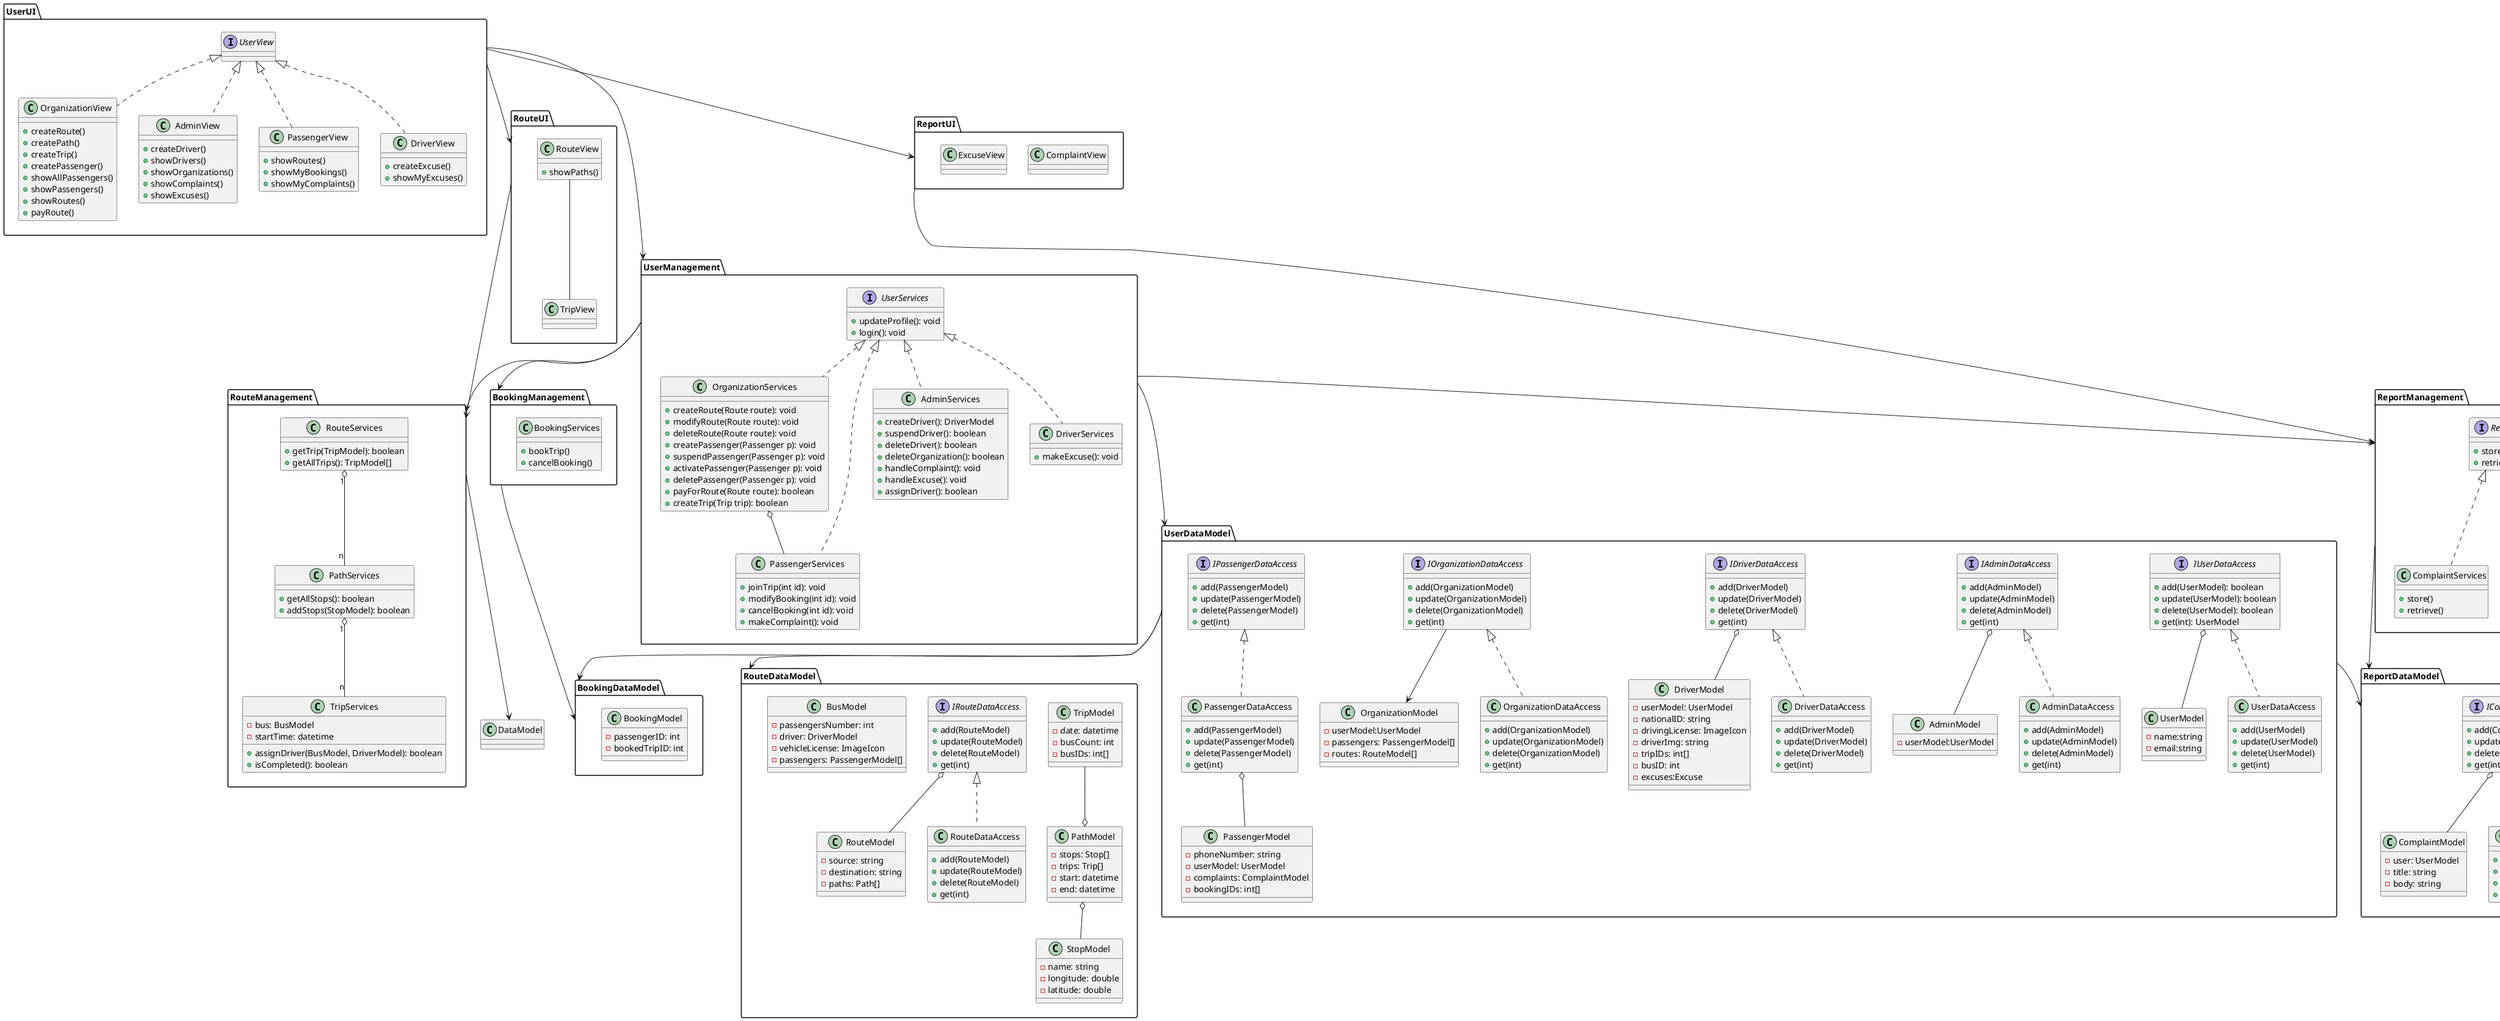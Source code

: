 @startuml class-diagram


package UserUI {
    interface UserView {

    }

    class OrganizationView {
        +createRoute()
        +createPath()
        +createTrip()
        +createPassenger()
        +showAllPassengers()
        ' include suspend, activate and delete
        +showPassengers()
        ' include suspend, activate and delete
        +showRoutes()
        +payRoute()
    }

    class AdminView {
        +createDriver()
        +showDrivers()
        ' include suspend, activate and delete
        +showOrganizations()
        ' include suspend, activate and delete
        +showComplaints()
        ' includes handle them
        +showExcuses()
        ' includes handle them
    }

    ' check facebook group chat
    class PassengerView {
        +showRoutes()
        ' includes show paths, trips and book them
        +showMyBookings()
        +showMyComplaints()
        ' includes making new ones
    }

    ' el stops fl path el mfrood mn no3 StopModel
    ' 5aleena fl asasyat
    ' yb2a enta 3ayz class booking
    class DriverView {
        +createExcuse()
        +showMyExcuses()
    }
}

package RouteUI {
    class TripView {

    }

    class RouteView {
        +showPaths()
    }
}

package ReportUI {
    class ComplaintView {

    }

    class ExcuseView {

    }
}


' good idea
package ReportManagement {
    interface Report {
        +store()
        +retrieve()
    }

    class ComplaintServices {
        +store()
        +retrieve()
    }

    class ExcuseServices {
        +store()
        +retrieve()
    }
}

package UserManagement {
    interface UserServices {
        +updateProfile(): void
        +login(): void
    }

    class AdminServices {
        +createDriver(): DriverModel
        +suspendDriver(): boolean
        +deleteDriver(): boolean
        +deleteOrganization(): boolean
        +handleComplaint(): void
        +handleExcuse(): void
        +assignDriver(): boolean
    }

    class DriverServices {
        +makeExcuse(): void
    }

    class PassengerServices {
        +joinTrip(int id): void
        +modifyBooking(int id): void
        +cancelBooking(int id): void
        +makeComplaint(): void
    }

    ' maybe
    class OrganizationServices {
        +createRoute(Route route): void
        +modifyRoute(Route route): void
        +deleteRoute(Route route): void
        +createPassenger(Passenger p): void
        +suspendPassenger(Passenger p): void
        +activatePassenger(Passenger p): void
        +deletePassenger(Passenger p): void
        +payForRoute(Route route): boolean
        +createTrip(Trip trip): boolean
    }
}


' 7araka say3a awiiiiiii
package RouteManagement {
    'Each route contains multiple paths'
    'Each route contains source and destination only'
    'Each path contains multiple stops'
    'Each path contains multiple trips'
    'Each trip has one start time'
    class RouteServices {
        +getTrip(TripModel): boolean
        +getAllTrips(): TripModel[]
    }

    class TripServices {
        -bus: BusModel
        -startTime: datetime
        +assignDriver(BusModel, DriverModel): boolean
        +isCompleted(): boolean
    }

    class PathServices {
        +getAllStops(): boolean
        +addStops(StopModel): boolean
    }
}

' bos 3ade el members dlw2ty 5leena fl packaging
package BookingManagement {
    class BookingServices {
        +bookTrip()
        +cancelBooking()
    }
}


' 7arakt soha
package UserDataModel {
    class UserModel {
        -name:string
        -email:string
    }

    class AdminModel {
        -userModel:UserModel
    }

    ' yes
    class PassengerModel {
        -phoneNumber: string
        -userModel: UserModel
        -complaints: ComplaintModel
        -bookingIDs: int[]
        ' booked by the passenger
    }

    class OrganizationModel {
        -userModel:UserModel
        -passengers: PassengerModel[]
        -routes: RouteModel[]
    }

    ' howa bus id da byt8yr kol ad eh?
    ' eshm3na kol youm
    ' momken yso2 aktar mn marra fl youm
    ' 3ashan 5atrk bs
    class DriverModel {
        -userModel: UserModel
        -nationalID: string
        -drivingLicense: ImageIcon
        -driverImg: string
        -tripIDs: int[]
        -busID: int
        -excuses:Excuse
    }

    interface IUserDataAccess {
        +add(UserModel): boolean
        +update(UserModel): boolean
        +delete(UserModel): boolean
        +get(int): UserModel
    }

    interface IAdminDataAccess {
        +add(AdminModel)
        +update(AdminModel)
        +delete(AdminModel)
        +get(int)
    }

    interface IDriverDataAccess {
        +add(DriverModel)
        +update(DriverModel)
        +delete(DriverModel)
        +get(int)
    }

    interface IOrganizationDataAccess {
        +add(OrganizationModel)
        +update(OrganizationModel)
        +delete(OrganizationModel)
        +get(int)
    }

    interface IPassengerDataAccess {
        +add(PassengerModel)
        +update(PassengerModel)
        +delete(PassengerModel)
        +get(int)
    }

    class UserDataAccess {
        +add(UserModel)
        +update(UserModel)
        +delete(UserModel)
        +get(int)
    }

    class AdminDataAccess {
        +add(AdminModel)
        +update(AdminModel)
        +delete(AdminModel)
        +get(int)
    }

    class DriverDataAccess {
        +add(DriverModel)
        +update(DriverModel)
        +delete(DriverModel)
        +get(int)
    }

    class OrganizationDataAccess {
        +add(OrganizationModel)
        +update(OrganizationModel)
        +delete(OrganizationModel)
        +get(int)
    }

    class PassengerDataAccess {
        +add(PassengerModel)
        +update(PassengerModel)
        +delete(PassengerModel)
        +get(int)
    }
}

package ReportDataModel {
    class ExcuseModel {
        -driver: DriverModel
        -title: string
        -body: string
        -status: string
    }

    class ComplaintModel {
        -user: UserModel
        -title: string
        -body: string
    }

    interface IExcuseDataAccess {
        +add(ExcuseModel)
        +update(ExcuseModel)
        +delete(ExcuseModel)
        +get(int)
    }

    interface IComplaintDataAccess {
        +add(ComplaintModel)
        +update(ComplaintModel)
        +delete(ComplaintModel)
        +get(int)
    }

    class ExcuseDataAccess {
        +add(ExcuseModel)
        +update(ExcuseModel)
        +delete(ExcuseModel)
        +get(int)
    }

    class ComplaintDataAccess {
        +add(ComplaintModel)
        +update(ComplaintModel)
        +delete(ComplaintModel)
        +get(int)
    }
}

package RouteDataModel {
    class PathModel {
        -stops: Stop[]
        -trips: Trip[]
        -start: datetime
        -end: datetime
    }

    class RouteModel {
        -source: string
        -destination: string
        -paths: Path[]
    }

    class StopModel {
        -name: string
        -longitude: double
        -latitude: double
    }

    class TripModel {
        -date: datetime
        -busCount: int
        -busIDs: int[]
    }

    interface IRouteDataAccess {
        +add(RouteModel)
        +update(RouteModel)
        +delete(RouteModel)
        +get(int)
    }

    class RouteDataAccess {
        +add(RouteModel)
        +update(RouteModel)
        +delete(RouteModel)
        +get(int)
    }

    class BusModel {
        -passengersNumber: int
        -driver: DriverModel
        -vehicleLicense: ImageIcon
        -passengers: PassengerModel[]
    }
}

' daloo3t el models
package BookingDataModel {
    class BookingModel {
        -passengerID: int
        -bookedTripID: int
    }
}

UserServices <|.. DriverServices
UserServices <|.. OrganizationServices
UserServices <|.. PassengerServices
UserServices <|.. AdminServices

Report <|.. ExcuseServices
Report <|.. ComplaintServices

OrganizationServices o-- PassengerServices

RouteServices "1" o-- "n" PathServices
PathServices "1" o-- "n" TripServices

IUserDataAccess <|.. UserDataAccess
IUserDataAccess o-- UserModel

IAdminDataAccess <|.. AdminDataAccess
IAdminDataAccess o-- AdminModel

IComplaintDataAccess <|.. ComplaintDataAccess
IComplaintDataAccess o-- ComplaintModel

IDriverDataAccess <|.. DriverDataAccess
IDriverDataAccess o-- DriverModel

IPassengerDataAccess <|.. PassengerDataAccess
PassengerDataAccess o-- PassengerModel

IOrganizationDataAccess <|.. OrganizationDataAccess
IOrganizationDataAccess --> OrganizationModel

IExcuseDataAccess <|.. ExcuseDataAccess
IExcuseDataAccess o-- ExcuseModel

IRouteDataAccess <|.. RouteDataAccess
IRouteDataAccess o-- RouteModel

TripModel --o PathModel
PathModel o-- StopModel

UserView <|.. OrganizationView
UserView <|.. AdminView
UserView <|.. PassengerView
UserView <|.. DriverView

RouteView -- TripView


UserUI --> RouteUI
UserUI --> ReportUI

UserUI ---> UserManagement
RouteUI ---> RouteManagement
ReportUI ---> ReportManagement

UserManagement --> RouteManagement
UserManagement --> BookingManagement
UserManagement --> ReportManagement

UserManagement ---> UserDataModel
ReportManagement ---> ReportDataModel
RouteManagement ---> DataModel
BookingManagement ---> BookingDataModel

UserDataModel --> RouteDataModel
UserDataModel --> BookingDataModel
UserDataModel --> ReportDataModel

@enduml